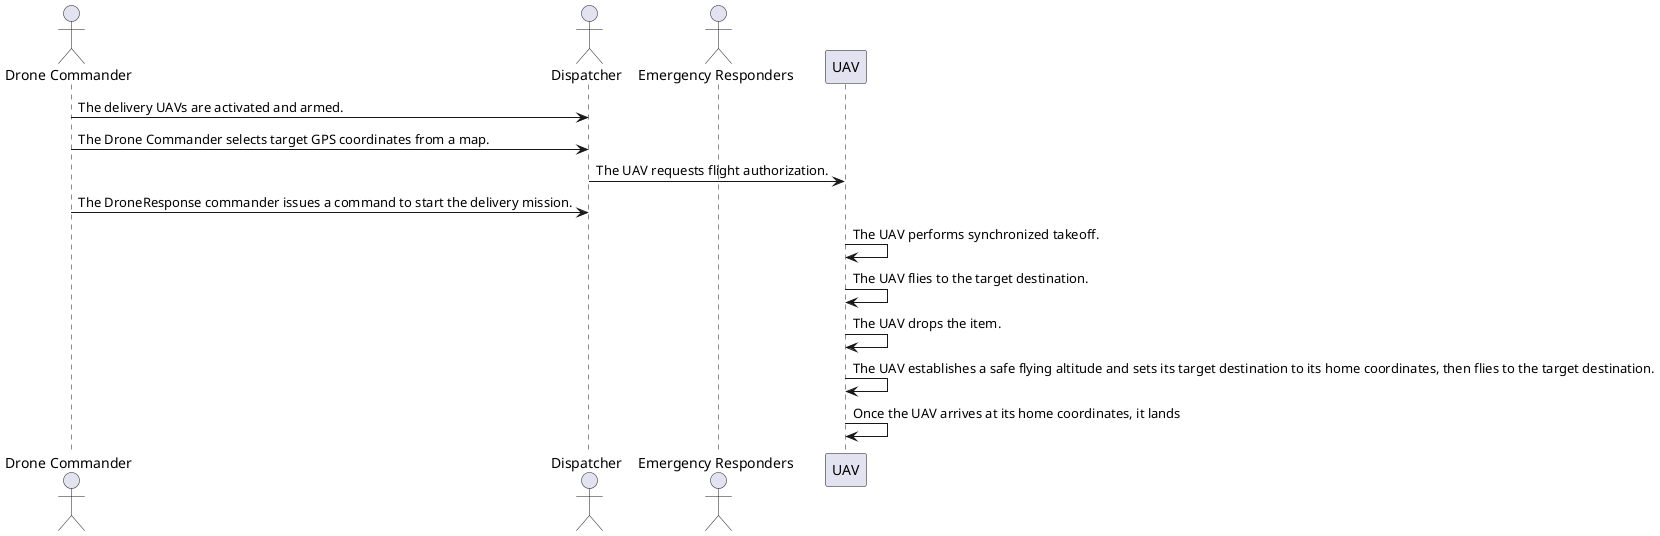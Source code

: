 @startuml "Deliver item to a specific location"

actor "Drone Commander" as DC
actor "Dispatcher" as D
actor "Emergency Responders" as ER

DC -> D: The delivery UAVs are activated and armed.
DC -> D: The Drone Commander selects target GPS coordinates from a map.
D -> UAV: The UAV requests flight authorization.
DC -> D: The DroneResponse commander issues a command to start the delivery mission.
UAV -> UAV: The UAV performs synchronized takeoff.
UAV -> UAV: The UAV flies to the target destination.
UAV -> UAV: The UAV drops the item.
UAV -> UAV: The UAV establishes a safe flying altitude and sets its target destination to its home coordinates, then flies to the target destination.
UAV -> UAV: Once the UAV arrives at its home coordinates, it lands

@enduml
